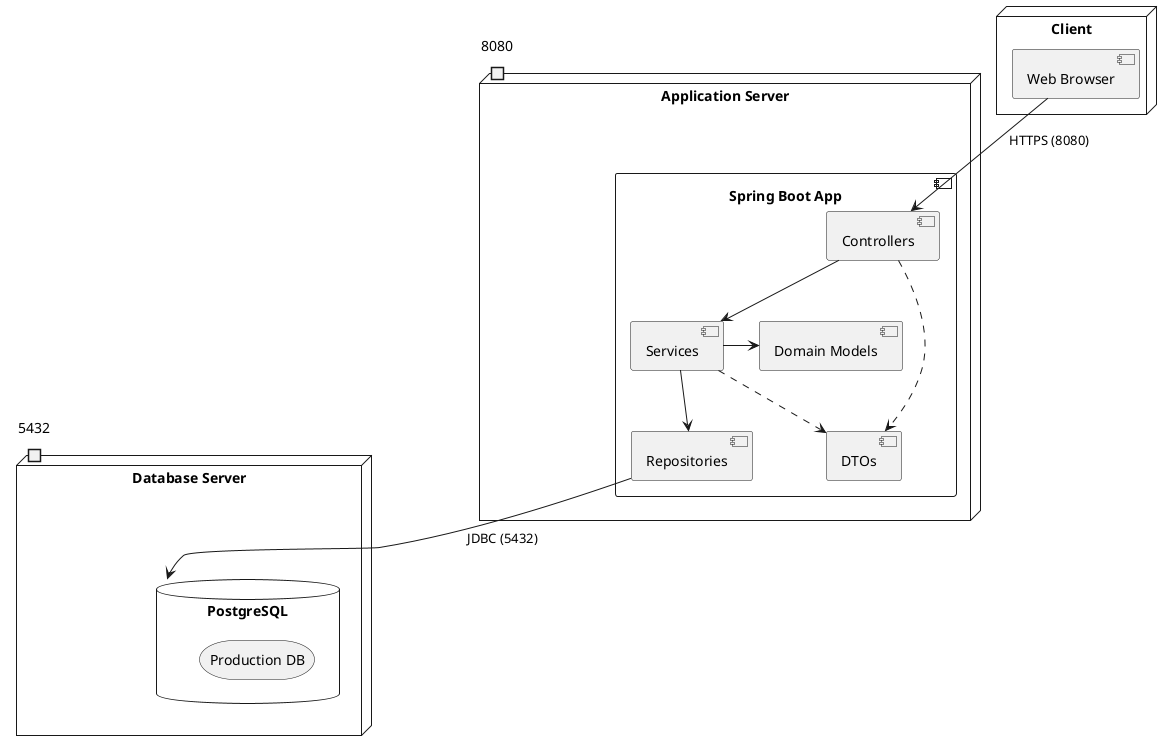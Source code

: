 @startuml

node "Application Server" {
    component "Spring Boot App" {
        component "Controllers"
        component "Services"
        component "Domain Models"
        component "Repositories"
        component "DTOs"
    }
    port 8080
}

node "Database Server" {
    database "PostgreSQL" {
        storage "Production DB"
    }
    port 5432
}

node "Client" {
    component "Web Browser"
}

"Web Browser" -d-> "Controllers" : HTTPS (8080)
"Controllers" -d-> "Services"
"Services" -d-> "Repositories"
"Repositories" -d-> "PostgreSQL" : JDBC (5432)
"Services" -r-> "Domain Models"
"Controllers" ..> "DTOs"
"Services" ..> "DTOs"

@enduml